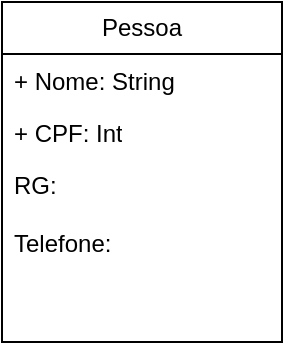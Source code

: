 <mxfile version="21.3.6" type="device">
  <diagram name="Página-1" id="YKbQvu_cxGfgBv6GMOs_">
    <mxGraphModel dx="419" dy="795" grid="1" gridSize="10" guides="1" tooltips="1" connect="1" arrows="1" fold="1" page="1" pageScale="1" pageWidth="827" pageHeight="1169" math="0" shadow="0">
      <root>
        <mxCell id="0" />
        <mxCell id="1" parent="0" />
        <mxCell id="BljsUvhRqOvs0TeOJmQk-5" value="Pessoa" style="swimlane;fontStyle=0;childLayout=stackLayout;horizontal=1;startSize=26;fillColor=none;horizontalStack=0;resizeParent=1;resizeParentMax=0;resizeLast=0;collapsible=1;marginBottom=0;whiteSpace=wrap;html=1;" vertex="1" parent="1">
          <mxGeometry x="100" y="350" width="140" height="170" as="geometry" />
        </mxCell>
        <mxCell id="BljsUvhRqOvs0TeOJmQk-6" value="+ Nome: String" style="text;strokeColor=none;fillColor=none;align=left;verticalAlign=top;spacingLeft=4;spacingRight=4;overflow=hidden;rotatable=0;points=[[0,0.5],[1,0.5]];portConstraint=eastwest;whiteSpace=wrap;html=1;" vertex="1" parent="BljsUvhRqOvs0TeOJmQk-5">
          <mxGeometry y="26" width="140" height="26" as="geometry" />
        </mxCell>
        <mxCell id="BljsUvhRqOvs0TeOJmQk-7" value="+ CPF: Int" style="text;strokeColor=none;fillColor=none;align=left;verticalAlign=top;spacingLeft=4;spacingRight=4;overflow=hidden;rotatable=0;points=[[0,0.5],[1,0.5]];portConstraint=eastwest;whiteSpace=wrap;html=1;" vertex="1" parent="BljsUvhRqOvs0TeOJmQk-5">
          <mxGeometry y="52" width="140" height="26" as="geometry" />
        </mxCell>
        <mxCell id="BljsUvhRqOvs0TeOJmQk-8" value="RG:&lt;br&gt;&lt;br&gt;Telefone:&lt;br&gt;&lt;br&gt;&lt;br&gt;&lt;br&gt;&lt;br&gt;" style="text;strokeColor=none;fillColor=none;align=left;verticalAlign=top;spacingLeft=4;spacingRight=4;overflow=hidden;rotatable=0;points=[[0,0.5],[1,0.5]];portConstraint=eastwest;whiteSpace=wrap;html=1;" vertex="1" parent="BljsUvhRqOvs0TeOJmQk-5">
          <mxGeometry y="78" width="140" height="92" as="geometry" />
        </mxCell>
      </root>
    </mxGraphModel>
  </diagram>
</mxfile>
